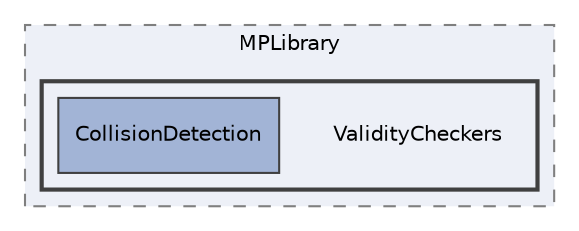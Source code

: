 digraph "ValidityCheckers"
{
 // LATEX_PDF_SIZE
  edge [fontname="Helvetica",fontsize="10",labelfontname="Helvetica",labelfontsize="10"];
  node [fontname="Helvetica",fontsize="10",shape=record];
  compound=true
  subgraph clusterdir_50e98ad18d6c888758d06d5024106928 {
    graph [ bgcolor="#edf0f7", pencolor="grey50", style="filled,dashed,", label="MPLibrary", fontname="Helvetica", fontsize="10", URL="dir_50e98ad18d6c888758d06d5024106928.html"]
  subgraph clusterdir_049fe72adf8090d9bce44800e45b5d8a {
    graph [ bgcolor="#edf0f7", pencolor="grey25", style="filled,bold,", label="", fontname="Helvetica", fontsize="10", URL="dir_049fe72adf8090d9bce44800e45b5d8a.html"]
    dir_049fe72adf8090d9bce44800e45b5d8a [shape=plaintext, label="ValidityCheckers"];
  dir_40912f078cb6e92f70bde1581d5f1ce9 [shape=box, label="CollisionDetection", style="filled,", fillcolor="#a2b4d6", color="grey25", URL="dir_40912f078cb6e92f70bde1581d5f1ce9.html"];
  }
  }
}
